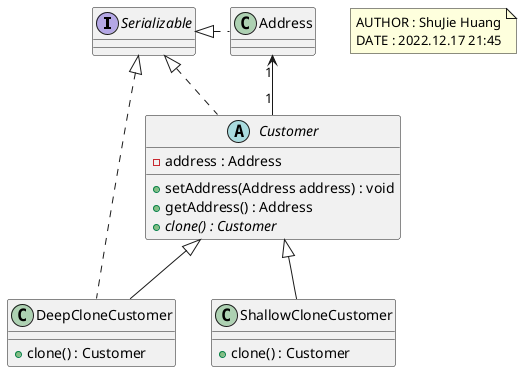 @startuml

interface Serializable

class Address {
}

abstract class Customer {
    - address : Address
    + setAddress(Address address) : void
    + getAddress() : Address
    + {abstract} clone() : Customer
}

class DeepCloneCustomer {
    + clone() : Customer
}

class ShallowCloneCustomer {
    + clone() : Customer
}

Address .left.|> Serializable
DeepCloneCustomer .left.|> Serializable
Customer .left.|> Serializable

Customer "1" -up-> "1" Address
DeepCloneCustomer -up-|> Customer
ShallowCloneCustomer -up-|> Customer

note as annotation
  AUTHOR : ShuJie Huang
  DATE : 2022.12.17 21:45
end note

@enduml